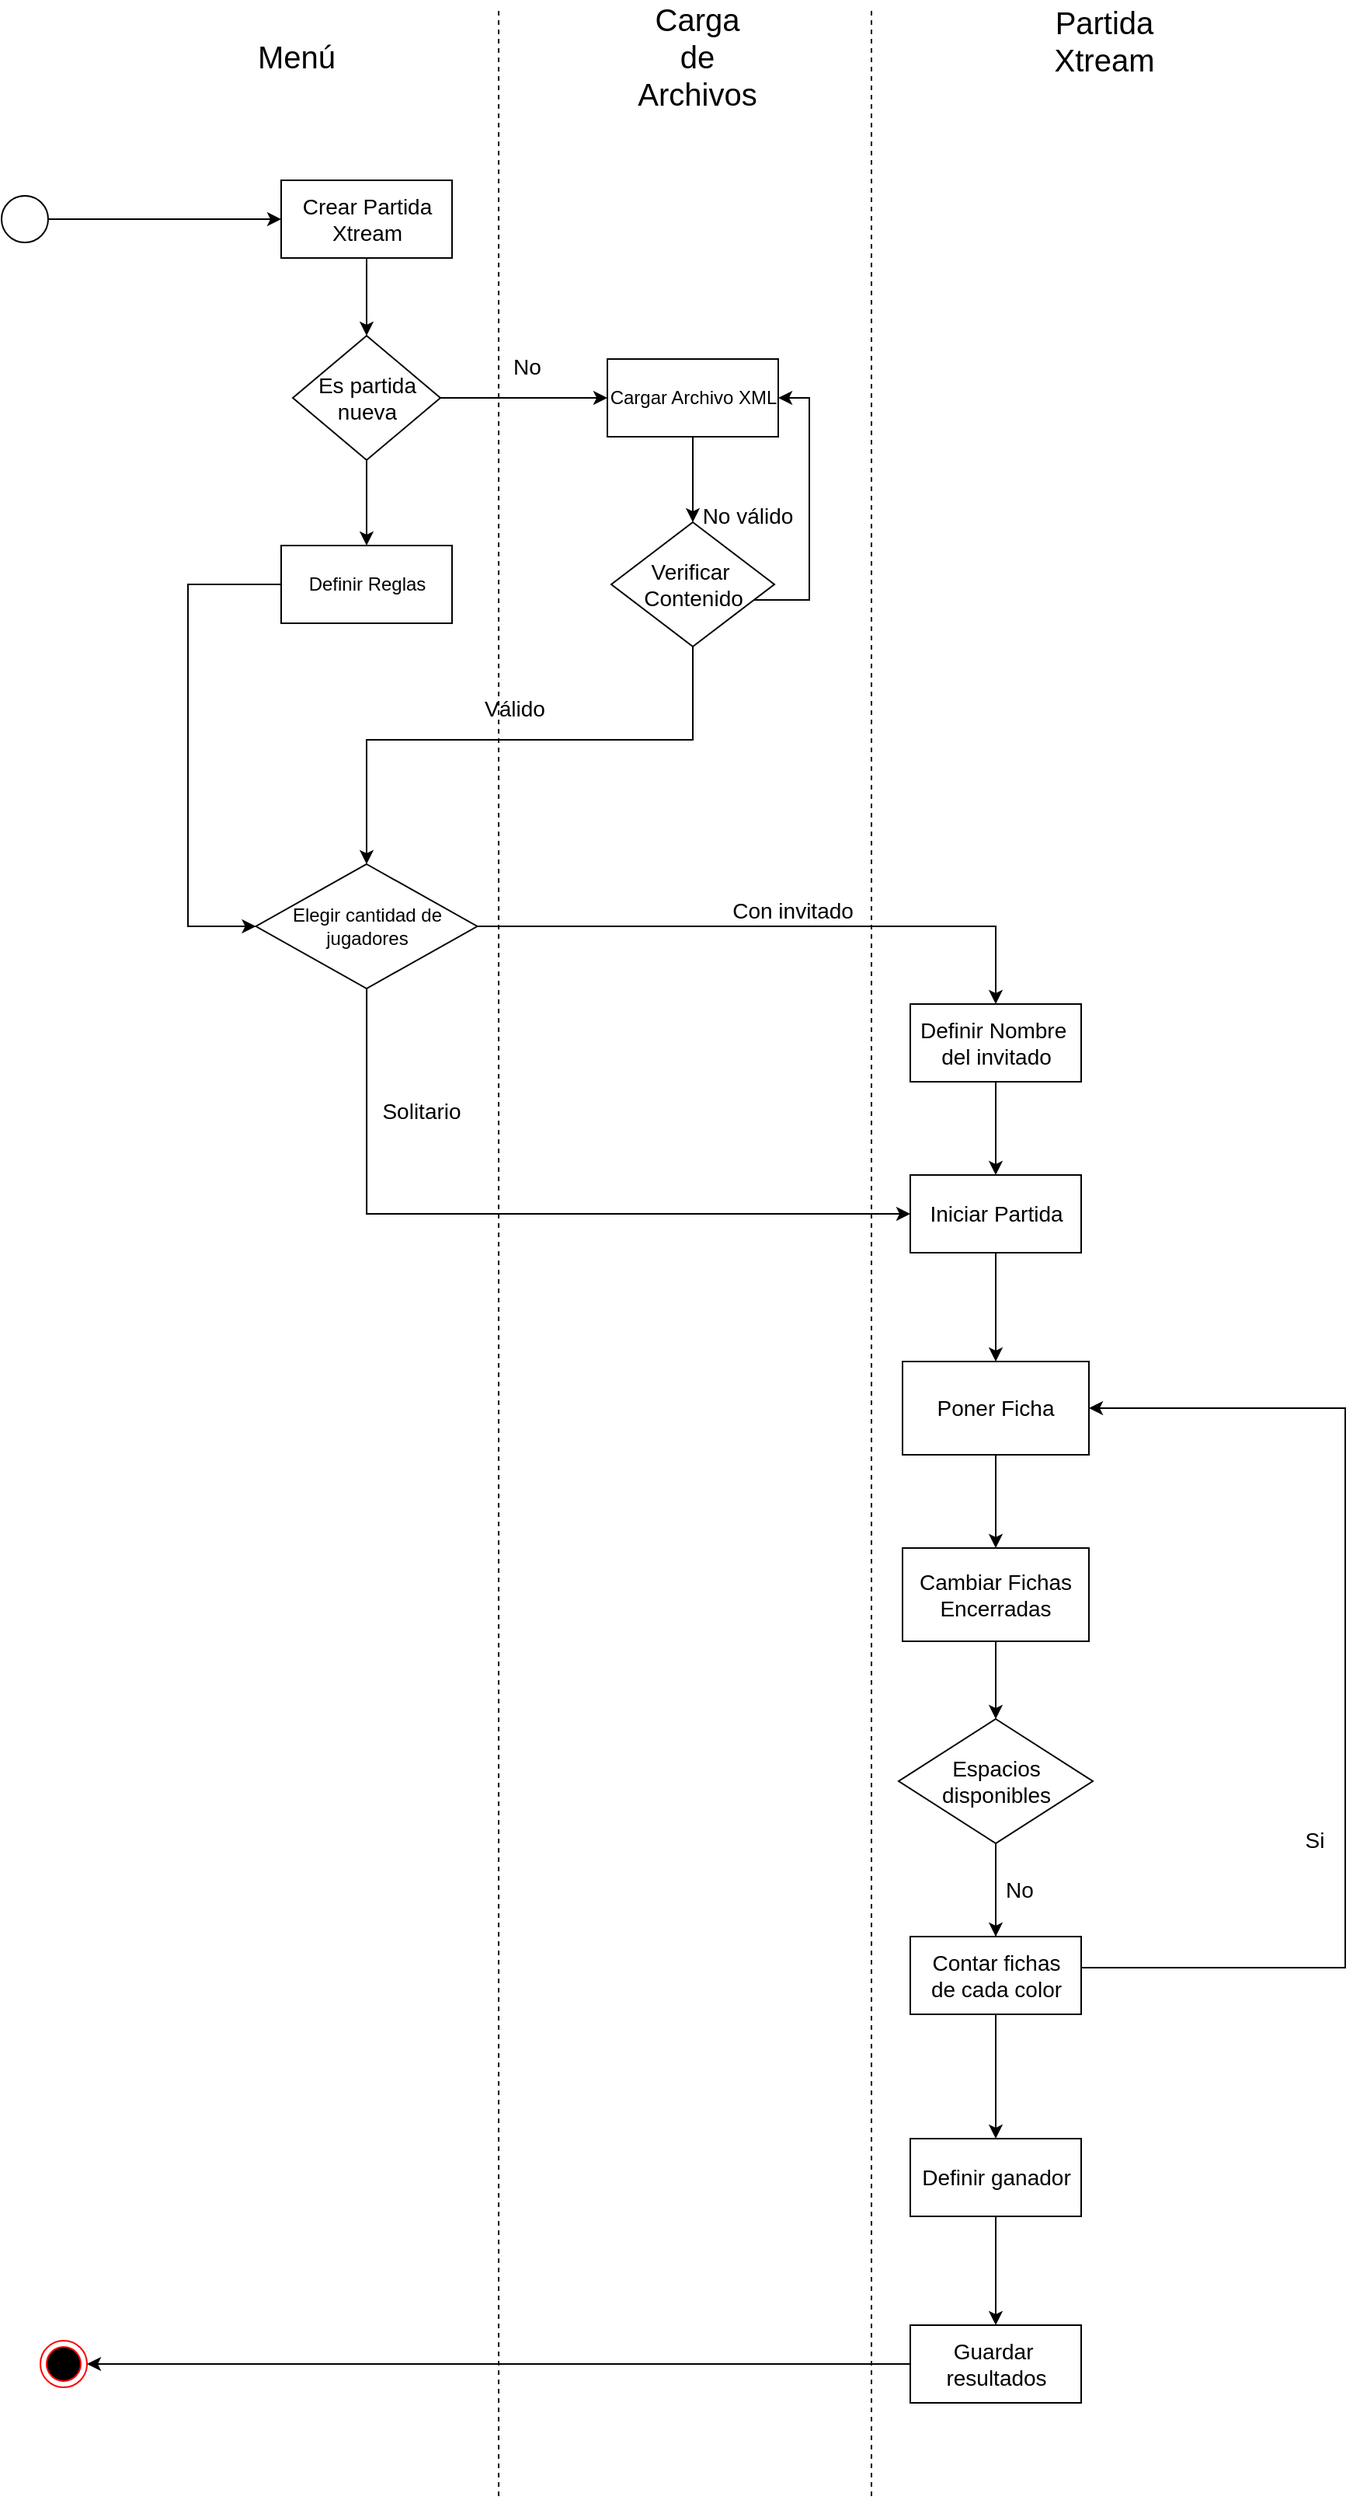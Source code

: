 <mxfile version="13.7.9" type="device"><diagram id="HIfZxL9IjX5Avop8vFNm" name="Página-1"><mxGraphModel dx="1463" dy="1696" grid="1" gridSize="10" guides="1" tooltips="1" connect="1" arrows="1" fold="1" page="1" pageScale="1" pageWidth="1100" pageHeight="850" math="0" shadow="0"><root><mxCell id="0"/><mxCell id="1" parent="0"/><mxCell id="fPqaP_JXQS3QKtIWoggv-1" style="edgeStyle=orthogonalEdgeStyle;rounded=0;orthogonalLoop=1;jettySize=auto;html=1;" edge="1" parent="1" source="fPqaP_JXQS3QKtIWoggv-2" target="fPqaP_JXQS3QKtIWoggv-19"><mxGeometry relative="1" as="geometry"><mxPoint x="332.5" y="90" as="targetPoint"/></mxGeometry></mxCell><mxCell id="fPqaP_JXQS3QKtIWoggv-2" value="" style="ellipse;whiteSpace=wrap;html=1;aspect=fixed;" vertex="1" parent="1"><mxGeometry x="160" y="-40" width="30" height="30" as="geometry"/></mxCell><mxCell id="fPqaP_JXQS3QKtIWoggv-3" value="" style="ellipse;html=1;shape=endState;fillColor=#000000;strokeColor=#ff0000;" vertex="1" parent="1"><mxGeometry x="185" y="1340" width="30" height="30" as="geometry"/></mxCell><mxCell id="fPqaP_JXQS3QKtIWoggv-4" style="edgeStyle=orthogonalEdgeStyle;rounded=0;orthogonalLoop=1;jettySize=auto;html=1;fontSize=14;" edge="1" parent="1" source="fPqaP_JXQS3QKtIWoggv-5" target="fPqaP_JXQS3QKtIWoggv-13"><mxGeometry relative="1" as="geometry"/></mxCell><mxCell id="fPqaP_JXQS3QKtIWoggv-5" value="Cargar Archivo XML" style="html=1;" vertex="1" parent="1"><mxGeometry x="550" y="65" width="110" height="50" as="geometry"/></mxCell><mxCell id="fPqaP_JXQS3QKtIWoggv-6" value="Solitario" style="edgeStyle=orthogonalEdgeStyle;rounded=0;orthogonalLoop=1;jettySize=auto;html=1;fontSize=14;" edge="1" parent="1" source="fPqaP_JXQS3QKtIWoggv-8" target="fPqaP_JXQS3QKtIWoggv-17"><mxGeometry x="-0.68" y="35" relative="1" as="geometry"><Array as="points"><mxPoint x="395" y="615"/></Array><mxPoint as="offset"/></mxGeometry></mxCell><mxCell id="fPqaP_JXQS3QKtIWoggv-7" value="Con invitado" style="edgeStyle=orthogonalEdgeStyle;rounded=0;orthogonalLoop=1;jettySize=auto;html=1;fontSize=14;" edge="1" parent="1" source="fPqaP_JXQS3QKtIWoggv-8" target="fPqaP_JXQS3QKtIWoggv-15"><mxGeometry x="0.055" y="10" relative="1" as="geometry"><mxPoint x="815" y="430" as="sourcePoint"/><mxPoint as="offset"/></mxGeometry></mxCell><mxCell id="fPqaP_JXQS3QKtIWoggv-8" value="Elegir cantidad de jugadores" style="rhombus;whiteSpace=wrap;html=1;" vertex="1" parent="1"><mxGeometry x="323.75" y="390" width="142.5" height="80" as="geometry"/></mxCell><mxCell id="fPqaP_JXQS3QKtIWoggv-9" value="No" style="edgeStyle=orthogonalEdgeStyle;rounded=0;orthogonalLoop=1;jettySize=auto;html=1;fontSize=14;" edge="1" parent="1" source="fPqaP_JXQS3QKtIWoggv-20" target="fPqaP_JXQS3QKtIWoggv-5"><mxGeometry x="0.02" y="20" relative="1" as="geometry"><mxPoint x="457.5" y="90" as="sourcePoint"/><mxPoint as="offset"/></mxGeometry></mxCell><mxCell id="fPqaP_JXQS3QKtIWoggv-11" value="No válido" style="edgeStyle=orthogonalEdgeStyle;rounded=0;orthogonalLoop=1;jettySize=auto;html=1;fontSize=14;" edge="1" parent="1" source="fPqaP_JXQS3QKtIWoggv-13" target="fPqaP_JXQS3QKtIWoggv-5"><mxGeometry x="-0.032" y="40" relative="1" as="geometry"><Array as="points"><mxPoint x="680" y="220"/><mxPoint x="680" y="90"/></Array><mxPoint as="offset"/></mxGeometry></mxCell><mxCell id="fPqaP_JXQS3QKtIWoggv-84" value="Válido" style="edgeStyle=orthogonalEdgeStyle;rounded=0;orthogonalLoop=1;jettySize=auto;html=1;fontSize=14;" edge="1" parent="1" source="fPqaP_JXQS3QKtIWoggv-13" target="fPqaP_JXQS3QKtIWoggv-8"><mxGeometry y="-20" relative="1" as="geometry"><Array as="points"><mxPoint x="605" y="310"/><mxPoint x="395" y="310"/></Array><mxPoint as="offset"/></mxGeometry></mxCell><mxCell id="fPqaP_JXQS3QKtIWoggv-13" value="Verificar&amp;nbsp;&lt;br&gt;Contenido" style="rhombus;whiteSpace=wrap;html=1;fontSize=14;" vertex="1" parent="1"><mxGeometry x="552.5" y="170" width="105" height="80" as="geometry"/></mxCell><mxCell id="fPqaP_JXQS3QKtIWoggv-14" style="edgeStyle=orthogonalEdgeStyle;rounded=0;orthogonalLoop=1;jettySize=auto;html=1;fontSize=14;" edge="1" parent="1" source="fPqaP_JXQS3QKtIWoggv-15" target="fPqaP_JXQS3QKtIWoggv-17"><mxGeometry relative="1" as="geometry"/></mxCell><mxCell id="fPqaP_JXQS3QKtIWoggv-15" value="Definir Nombre&amp;nbsp;&lt;br&gt;del invitado" style="html=1;fontSize=14;" vertex="1" parent="1"><mxGeometry x="745" y="480" width="110" height="50" as="geometry"/></mxCell><mxCell id="fPqaP_JXQS3QKtIWoggv-16" style="edgeStyle=orthogonalEdgeStyle;rounded=0;orthogonalLoop=1;jettySize=auto;html=1;fontSize=14;" edge="1" parent="1" source="fPqaP_JXQS3QKtIWoggv-17" target="fPqaP_JXQS3QKtIWoggv-22"><mxGeometry relative="1" as="geometry"/></mxCell><mxCell id="fPqaP_JXQS3QKtIWoggv-17" value="Iniciar Partida" style="html=1;fontSize=14;" vertex="1" parent="1"><mxGeometry x="745" y="590" width="110" height="50" as="geometry"/></mxCell><mxCell id="fPqaP_JXQS3QKtIWoggv-18" style="edgeStyle=orthogonalEdgeStyle;rounded=0;orthogonalLoop=1;jettySize=auto;html=1;fontSize=14;" edge="1" parent="1" source="fPqaP_JXQS3QKtIWoggv-19" target="fPqaP_JXQS3QKtIWoggv-20"><mxGeometry relative="1" as="geometry"/></mxCell><mxCell id="fPqaP_JXQS3QKtIWoggv-19" value="Crear Partida &lt;br&gt;Xtream" style="html=1;fontSize=14;" vertex="1" parent="1"><mxGeometry x="340" y="-50" width="110" height="50" as="geometry"/></mxCell><mxCell id="fPqaP_JXQS3QKtIWoggv-82" style="edgeStyle=orthogonalEdgeStyle;rounded=0;orthogonalLoop=1;jettySize=auto;html=1;" edge="1" parent="1" source="fPqaP_JXQS3QKtIWoggv-20" target="fPqaP_JXQS3QKtIWoggv-41"><mxGeometry relative="1" as="geometry"/></mxCell><mxCell id="fPqaP_JXQS3QKtIWoggv-20" value="Es partida nueva" style="rhombus;whiteSpace=wrap;html=1;fontSize=14;" vertex="1" parent="1"><mxGeometry x="347.5" y="50" width="95" height="80" as="geometry"/></mxCell><mxCell id="fPqaP_JXQS3QKtIWoggv-21" style="edgeStyle=orthogonalEdgeStyle;rounded=0;orthogonalLoop=1;jettySize=auto;html=1;fontSize=14;" edge="1" parent="1" source="fPqaP_JXQS3QKtIWoggv-22" target="fPqaP_JXQS3QKtIWoggv-24"><mxGeometry relative="1" as="geometry"/></mxCell><mxCell id="fPqaP_JXQS3QKtIWoggv-22" value="Poner Ficha" style="rounded=0;whiteSpace=wrap;html=1;fontSize=14;" vertex="1" parent="1"><mxGeometry x="740" y="710" width="120" height="60" as="geometry"/></mxCell><mxCell id="fPqaP_JXQS3QKtIWoggv-23" style="edgeStyle=orthogonalEdgeStyle;rounded=0;orthogonalLoop=1;jettySize=auto;html=1;fontSize=14;" edge="1" parent="1" source="fPqaP_JXQS3QKtIWoggv-24" target="fPqaP_JXQS3QKtIWoggv-27"><mxGeometry relative="1" as="geometry"><mxPoint x="800" y="970" as="targetPoint"/></mxGeometry></mxCell><mxCell id="fPqaP_JXQS3QKtIWoggv-24" value="Cambiar Fichas&lt;br&gt;Encerradas" style="rounded=0;whiteSpace=wrap;html=1;fontSize=14;" vertex="1" parent="1"><mxGeometry x="740" y="830" width="120" height="60" as="geometry"/></mxCell><mxCell id="fPqaP_JXQS3QKtIWoggv-25" value="Si" style="edgeStyle=orthogonalEdgeStyle;rounded=0;orthogonalLoop=1;jettySize=auto;html=1;fontSize=14;" edge="1" parent="1" source="fPqaP_JXQS3QKtIWoggv-27" target="fPqaP_JXQS3QKtIWoggv-22"><mxGeometry x="-0.067" y="20" relative="1" as="geometry"><mxPoint x="965" y="1100" as="targetPoint"/><Array as="points"><mxPoint x="1025" y="1100"/><mxPoint x="1025" y="740"/></Array><mxPoint as="offset"/></mxGeometry></mxCell><mxCell id="fPqaP_JXQS3QKtIWoggv-26" value="No" style="edgeStyle=orthogonalEdgeStyle;rounded=0;orthogonalLoop=1;jettySize=auto;html=1;fontSize=14;" edge="1" parent="1" source="fPqaP_JXQS3QKtIWoggv-27" target="fPqaP_JXQS3QKtIWoggv-29"><mxGeometry y="15" relative="1" as="geometry"><mxPoint as="offset"/></mxGeometry></mxCell><mxCell id="fPqaP_JXQS3QKtIWoggv-27" value="Espacios&lt;br&gt;disponibles" style="rhombus;whiteSpace=wrap;html=1;fontSize=14;" vertex="1" parent="1"><mxGeometry x="737.5" y="940" width="125" height="80" as="geometry"/></mxCell><mxCell id="fPqaP_JXQS3QKtIWoggv-28" style="edgeStyle=orthogonalEdgeStyle;rounded=0;orthogonalLoop=1;jettySize=auto;html=1;fontSize=14;" edge="1" parent="1" source="fPqaP_JXQS3QKtIWoggv-29" target="fPqaP_JXQS3QKtIWoggv-31"><mxGeometry relative="1" as="geometry"/></mxCell><mxCell id="fPqaP_JXQS3QKtIWoggv-29" value="Contar fichas&lt;br&gt;de cada color" style="html=1;fontSize=14;" vertex="1" parent="1"><mxGeometry x="745" y="1080" width="110" height="50" as="geometry"/></mxCell><mxCell id="fPqaP_JXQS3QKtIWoggv-30" style="edgeStyle=orthogonalEdgeStyle;rounded=0;orthogonalLoop=1;jettySize=auto;html=1;fontSize=14;" edge="1" parent="1" source="fPqaP_JXQS3QKtIWoggv-31" target="fPqaP_JXQS3QKtIWoggv-33"><mxGeometry relative="1" as="geometry"/></mxCell><mxCell id="fPqaP_JXQS3QKtIWoggv-31" value="Definir ganador" style="html=1;fontSize=14;" vertex="1" parent="1"><mxGeometry x="745" y="1210" width="110" height="50" as="geometry"/></mxCell><mxCell id="fPqaP_JXQS3QKtIWoggv-32" style="edgeStyle=orthogonalEdgeStyle;rounded=0;orthogonalLoop=1;jettySize=auto;html=1;fontSize=14;" edge="1" parent="1" source="fPqaP_JXQS3QKtIWoggv-33" target="fPqaP_JXQS3QKtIWoggv-3"><mxGeometry relative="1" as="geometry"/></mxCell><mxCell id="fPqaP_JXQS3QKtIWoggv-33" value="Guardar&amp;nbsp;&lt;br&gt;resultados" style="html=1;fontSize=14;" vertex="1" parent="1"><mxGeometry x="745" y="1330" width="110" height="50" as="geometry"/></mxCell><mxCell id="fPqaP_JXQS3QKtIWoggv-34" value="" style="endArrow=none;dashed=1;html=1;fontSize=14;" edge="1" parent="1"><mxGeometry width="50" height="50" relative="1" as="geometry"><mxPoint x="480" y="1440" as="sourcePoint"/><mxPoint x="480" y="-160" as="targetPoint"/></mxGeometry></mxCell><mxCell id="fPqaP_JXQS3QKtIWoggv-35" value="" style="endArrow=none;dashed=1;html=1;fontSize=14;" edge="1" parent="1"><mxGeometry width="50" height="50" relative="1" as="geometry"><mxPoint x="720" y="1440" as="sourcePoint"/><mxPoint x="720" y="-160" as="targetPoint"/></mxGeometry></mxCell><mxCell id="fPqaP_JXQS3QKtIWoggv-36" value="Menú" style="text;html=1;strokeColor=none;fillColor=none;align=center;verticalAlign=middle;whiteSpace=wrap;rounded=0;fontSize=20;" vertex="1" parent="1"><mxGeometry x="330" y="-140" width="40" height="20" as="geometry"/></mxCell><mxCell id="fPqaP_JXQS3QKtIWoggv-37" value="Carga&lt;br&gt;de Archivos" style="text;html=1;strokeColor=none;fillColor=none;align=center;verticalAlign=middle;whiteSpace=wrap;rounded=0;fontSize=20;" vertex="1" parent="1"><mxGeometry x="587.5" y="-140" width="40" height="20" as="geometry"/></mxCell><mxCell id="fPqaP_JXQS3QKtIWoggv-38" value="Partida&lt;br&gt;Xtream" style="text;html=1;strokeColor=none;fillColor=none;align=center;verticalAlign=middle;whiteSpace=wrap;rounded=0;fontSize=20;" vertex="1" parent="1"><mxGeometry x="850" y="-150" width="40" height="20" as="geometry"/></mxCell><mxCell id="fPqaP_JXQS3QKtIWoggv-83" style="edgeStyle=orthogonalEdgeStyle;rounded=0;orthogonalLoop=1;jettySize=auto;html=1;" edge="1" parent="1" source="fPqaP_JXQS3QKtIWoggv-41" target="fPqaP_JXQS3QKtIWoggv-8"><mxGeometry relative="1" as="geometry"><Array as="points"><mxPoint x="280" y="210"/><mxPoint x="280" y="430"/></Array></mxGeometry></mxCell><mxCell id="fPqaP_JXQS3QKtIWoggv-41" value="Definir Reglas" style="html=1;" vertex="1" parent="1"><mxGeometry x="340" y="185" width="110" height="50" as="geometry"/></mxCell></root></mxGraphModel></diagram></mxfile>